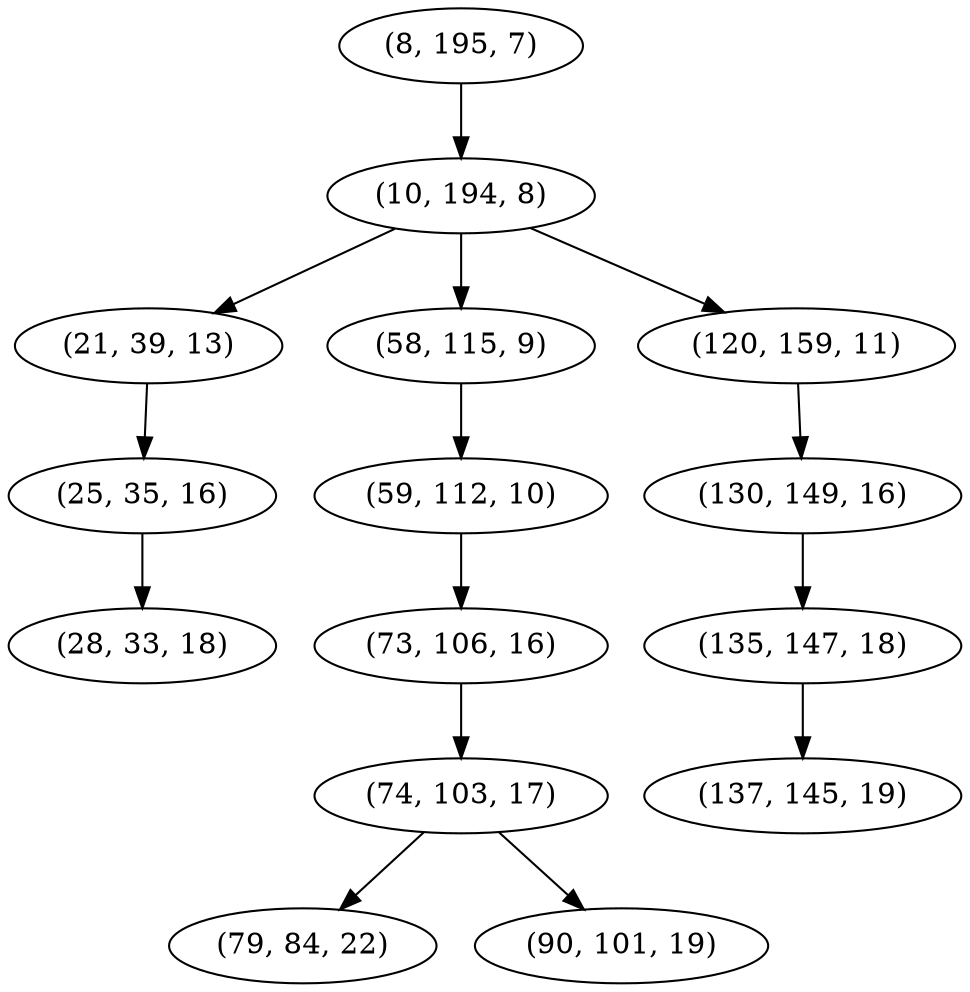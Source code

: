 digraph tree {
    "(8, 195, 7)";
    "(10, 194, 8)";
    "(21, 39, 13)";
    "(25, 35, 16)";
    "(28, 33, 18)";
    "(58, 115, 9)";
    "(59, 112, 10)";
    "(73, 106, 16)";
    "(74, 103, 17)";
    "(79, 84, 22)";
    "(90, 101, 19)";
    "(120, 159, 11)";
    "(130, 149, 16)";
    "(135, 147, 18)";
    "(137, 145, 19)";
    "(8, 195, 7)" -> "(10, 194, 8)";
    "(10, 194, 8)" -> "(21, 39, 13)";
    "(10, 194, 8)" -> "(58, 115, 9)";
    "(10, 194, 8)" -> "(120, 159, 11)";
    "(21, 39, 13)" -> "(25, 35, 16)";
    "(25, 35, 16)" -> "(28, 33, 18)";
    "(58, 115, 9)" -> "(59, 112, 10)";
    "(59, 112, 10)" -> "(73, 106, 16)";
    "(73, 106, 16)" -> "(74, 103, 17)";
    "(74, 103, 17)" -> "(79, 84, 22)";
    "(74, 103, 17)" -> "(90, 101, 19)";
    "(120, 159, 11)" -> "(130, 149, 16)";
    "(130, 149, 16)" -> "(135, 147, 18)";
    "(135, 147, 18)" -> "(137, 145, 19)";
}
